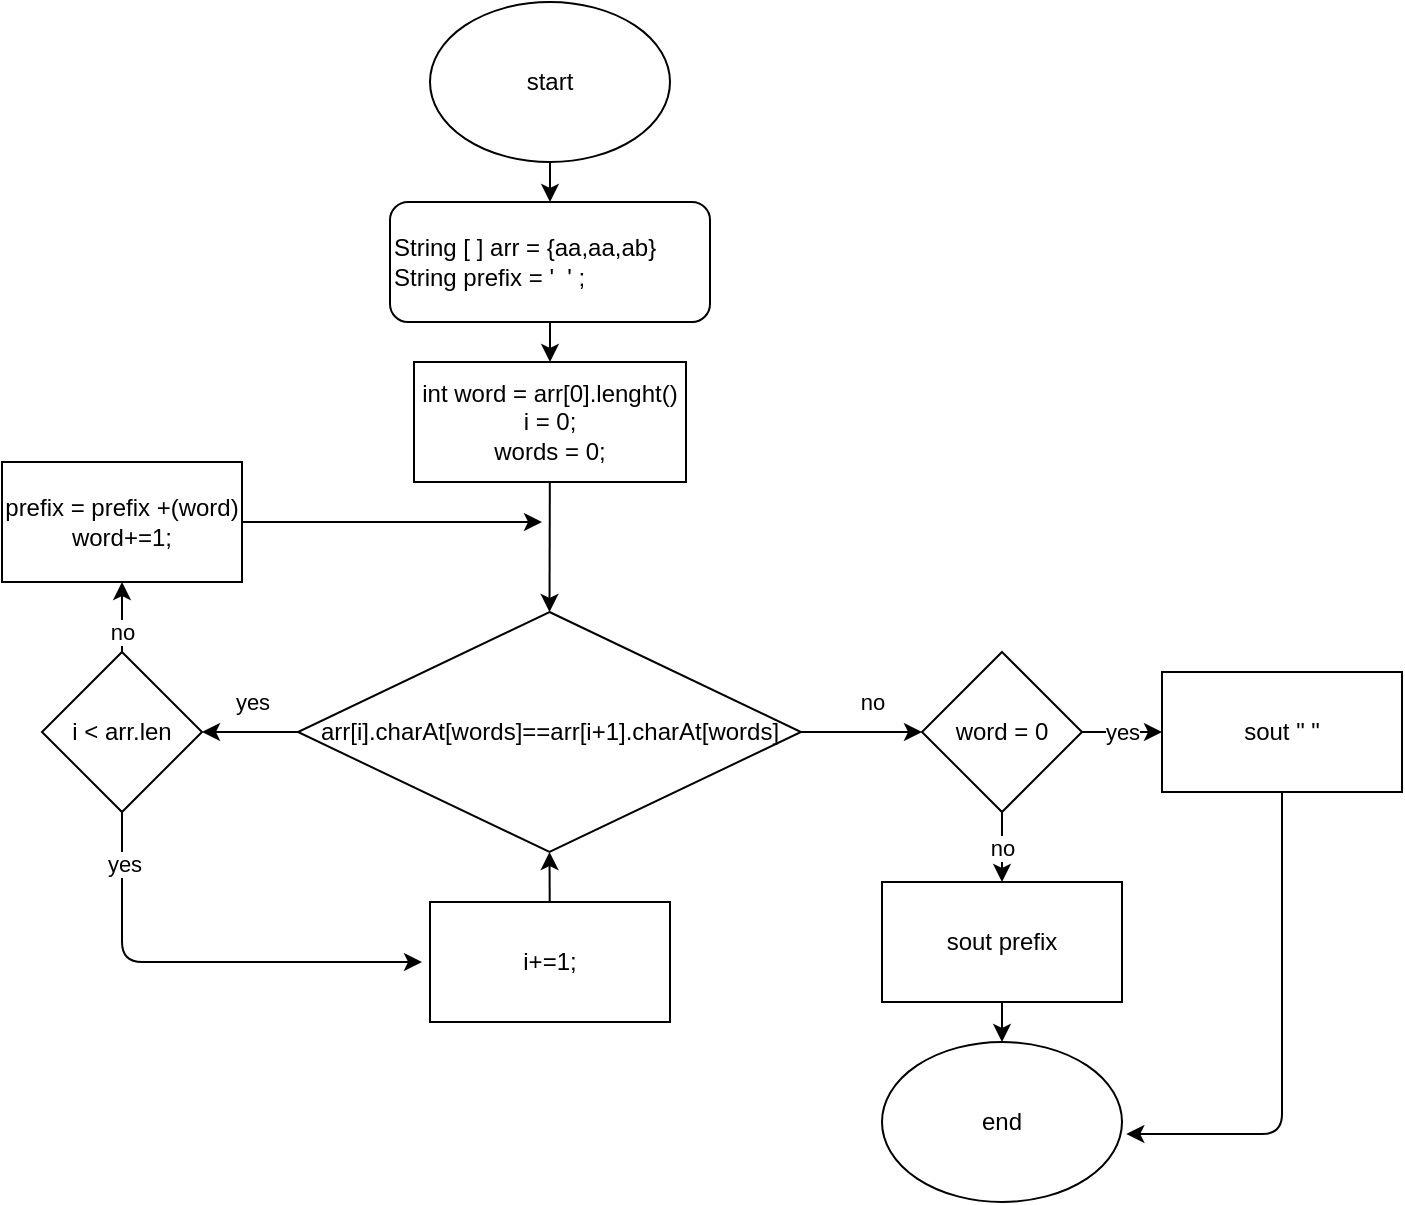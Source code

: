 <mxfile>
    <diagram id="y26P6aTTENerwb2ZwffX" name="Страница 1">
        <mxGraphModel dx="771" dy="545" grid="1" gridSize="10" guides="1" tooltips="1" connect="1" arrows="1" fold="1" page="1" pageScale="1" pageWidth="827" pageHeight="1169" math="0" shadow="0">
            <root>
                <mxCell id="0"/>
                <mxCell id="1" parent="0"/>
                <mxCell id="7" style="edgeStyle=none;html=1;entryX=0.5;entryY=0;entryDx=0;entryDy=0;" edge="1" parent="1" source="2" target="3">
                    <mxGeometry relative="1" as="geometry"/>
                </mxCell>
                <mxCell id="2" value="String [ ] arr = {aa,aa,ab}&lt;br&gt;String prefix = '&amp;nbsp; ' ;&amp;nbsp;" style="rounded=1;whiteSpace=wrap;html=1;align=left;" vertex="1" parent="1">
                    <mxGeometry x="334" y="110" width="160" height="60" as="geometry"/>
                </mxCell>
                <mxCell id="22" style="edgeStyle=none;html=1;entryX=0.5;entryY=0;entryDx=0;entryDy=0;" edge="1" parent="1" source="3" target="8">
                    <mxGeometry relative="1" as="geometry"/>
                </mxCell>
                <mxCell id="3" value="int word = arr[0].lenght()&lt;br&gt;i = 0;&lt;br&gt;words = 0;" style="rounded=0;whiteSpace=wrap;html=1;" vertex="1" parent="1">
                    <mxGeometry x="346" y="190" width="136" height="60" as="geometry"/>
                </mxCell>
                <mxCell id="5" style="edgeStyle=none;html=1;entryX=0.5;entryY=0;entryDx=0;entryDy=0;" edge="1" parent="1" source="4" target="2">
                    <mxGeometry relative="1" as="geometry"/>
                </mxCell>
                <mxCell id="4" value="start" style="ellipse;whiteSpace=wrap;html=1;" vertex="1" parent="1">
                    <mxGeometry x="354" y="10" width="120" height="80" as="geometry"/>
                </mxCell>
                <mxCell id="11" value="no" style="edgeStyle=none;html=1;" edge="1" parent="1" source="8">
                    <mxGeometry x="0.149" y="15" relative="1" as="geometry">
                        <mxPoint x="600" y="375" as="targetPoint"/>
                        <mxPoint as="offset"/>
                    </mxGeometry>
                </mxCell>
                <mxCell id="13" value="yes" style="edgeStyle=none;html=1;" edge="1" parent="1" source="8">
                    <mxGeometry x="-0.026" y="-15" relative="1" as="geometry">
                        <mxPoint x="240.0" y="375" as="targetPoint"/>
                        <mxPoint as="offset"/>
                    </mxGeometry>
                </mxCell>
                <mxCell id="8" value="arr[i].charAt[words]==arr[i+1].charAt[words]" style="rhombus;whiteSpace=wrap;html=1;" vertex="1" parent="1">
                    <mxGeometry x="288" y="315" width="251.5" height="120" as="geometry"/>
                </mxCell>
                <mxCell id="18" style="edgeStyle=none;html=1;entryX=0.5;entryY=1;entryDx=0;entryDy=0;" edge="1" parent="1" source="14" target="8">
                    <mxGeometry relative="1" as="geometry">
                        <mxPoint x="414" y="440" as="targetPoint"/>
                    </mxGeometry>
                </mxCell>
                <mxCell id="14" value="i+=1;" style="rounded=0;whiteSpace=wrap;html=1;" vertex="1" parent="1">
                    <mxGeometry x="354" y="460" width="120" height="60" as="geometry"/>
                </mxCell>
                <mxCell id="16" style="edgeStyle=none;html=1;" edge="1" parent="1" source="15">
                    <mxGeometry relative="1" as="geometry">
                        <mxPoint x="200.0" y="300" as="targetPoint"/>
                    </mxGeometry>
                </mxCell>
                <mxCell id="33" value="no" style="edgeLabel;html=1;align=center;verticalAlign=middle;resizable=0;points=[];" vertex="1" connectable="0" parent="16">
                    <mxGeometry x="-0.409" relative="1" as="geometry">
                        <mxPoint as="offset"/>
                    </mxGeometry>
                </mxCell>
                <mxCell id="17" style="edgeStyle=none;html=1;" edge="1" parent="1" source="15">
                    <mxGeometry relative="1" as="geometry">
                        <mxPoint x="350" y="490" as="targetPoint"/>
                        <Array as="points">
                            <mxPoint x="200" y="490"/>
                        </Array>
                    </mxGeometry>
                </mxCell>
                <mxCell id="32" value="yes" style="edgeLabel;html=1;align=center;verticalAlign=middle;resizable=0;points=[];" vertex="1" connectable="0" parent="17">
                    <mxGeometry x="-0.767" y="1" relative="1" as="geometry">
                        <mxPoint as="offset"/>
                    </mxGeometry>
                </mxCell>
                <mxCell id="15" value="i &amp;lt; arr.len" style="rhombus;whiteSpace=wrap;html=1;" vertex="1" parent="1">
                    <mxGeometry x="160" y="335" width="80" height="80" as="geometry"/>
                </mxCell>
                <mxCell id="23" style="edgeStyle=none;html=1;" edge="1" parent="1" source="20">
                    <mxGeometry relative="1" as="geometry">
                        <mxPoint x="410" y="270" as="targetPoint"/>
                    </mxGeometry>
                </mxCell>
                <mxCell id="20" value="prefix = prefix +(word)&lt;br&gt;word+=1;" style="rounded=0;whiteSpace=wrap;html=1;" vertex="1" parent="1">
                    <mxGeometry x="140" y="240" width="120" height="60" as="geometry"/>
                </mxCell>
                <mxCell id="27" value="yes" style="edgeStyle=none;html=1;entryX=0;entryY=0.5;entryDx=0;entryDy=0;" edge="1" parent="1" source="24" target="25">
                    <mxGeometry relative="1" as="geometry"/>
                </mxCell>
                <mxCell id="34" value="no" style="edgeStyle=none;html=1;entryX=0.5;entryY=0;entryDx=0;entryDy=0;" edge="1" parent="1" source="24" target="30">
                    <mxGeometry relative="1" as="geometry"/>
                </mxCell>
                <mxCell id="24" value="word = 0" style="rhombus;whiteSpace=wrap;html=1;" vertex="1" parent="1">
                    <mxGeometry x="600" y="335" width="80" height="80" as="geometry"/>
                </mxCell>
                <mxCell id="28" style="edgeStyle=none;html=1;entryX=1.018;entryY=0.575;entryDx=0;entryDy=0;entryPerimeter=0;" edge="1" parent="1" source="25" target="26">
                    <mxGeometry relative="1" as="geometry">
                        <Array as="points">
                            <mxPoint x="780" y="576"/>
                        </Array>
                    </mxGeometry>
                </mxCell>
                <mxCell id="25" value="sout &quot; &quot;" style="rounded=0;whiteSpace=wrap;html=1;" vertex="1" parent="1">
                    <mxGeometry x="720" y="345" width="120" height="60" as="geometry"/>
                </mxCell>
                <mxCell id="26" value="end" style="ellipse;whiteSpace=wrap;html=1;" vertex="1" parent="1">
                    <mxGeometry x="580" y="530" width="120" height="80" as="geometry"/>
                </mxCell>
                <mxCell id="35" style="edgeStyle=none;html=1;" edge="1" parent="1" source="30" target="26">
                    <mxGeometry relative="1" as="geometry"/>
                </mxCell>
                <mxCell id="30" value="sout prefix" style="rounded=0;whiteSpace=wrap;html=1;" vertex="1" parent="1">
                    <mxGeometry x="580" y="450" width="120" height="60" as="geometry"/>
                </mxCell>
            </root>
        </mxGraphModel>
    </diagram>
</mxfile>